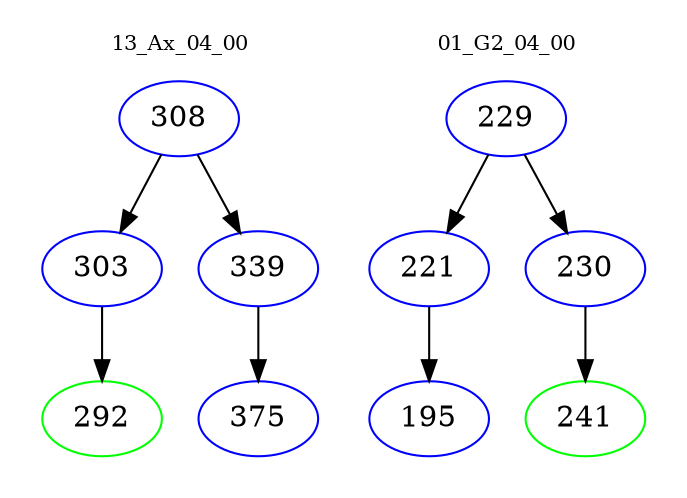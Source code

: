 digraph{
subgraph cluster_0 {
color = white
label = "13_Ax_04_00";
fontsize=10;
T0_308 [label="308", color="blue"]
T0_308 -> T0_303 [color="black"]
T0_303 [label="303", color="blue"]
T0_303 -> T0_292 [color="black"]
T0_292 [label="292", color="green"]
T0_308 -> T0_339 [color="black"]
T0_339 [label="339", color="blue"]
T0_339 -> T0_375 [color="black"]
T0_375 [label="375", color="blue"]
}
subgraph cluster_1 {
color = white
label = "01_G2_04_00";
fontsize=10;
T1_229 [label="229", color="blue"]
T1_229 -> T1_221 [color="black"]
T1_221 [label="221", color="blue"]
T1_221 -> T1_195 [color="black"]
T1_195 [label="195", color="blue"]
T1_229 -> T1_230 [color="black"]
T1_230 [label="230", color="blue"]
T1_230 -> T1_241 [color="black"]
T1_241 [label="241", color="green"]
}
}
